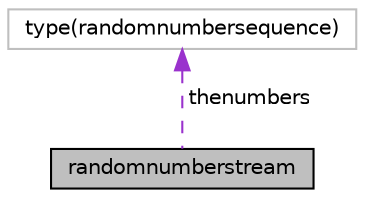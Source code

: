 digraph "randomnumberstream"
{
 // INTERACTIVE_SVG=YES
 // LATEX_PDF_SIZE
  edge [fontname="Helvetica",fontsize="10",labelfontname="Helvetica",labelfontsize="10"];
  node [fontname="Helvetica",fontsize="10",shape=record];
  Node1 [label="randomnumberstream",height=0.2,width=0.4,color="black", fillcolor="grey75", style="filled", fontcolor="black",tooltip="Type to hold a stream of randomly generated numbers."];
  Node2 -> Node1 [dir="back",color="darkorchid3",fontsize="10",style="dashed",label=" thenumbers" ,fontname="Helvetica"];
  Node2 [label="type(randomnumbersequence)",height=0.2,width=0.4,color="grey75", fillcolor="white", style="filled",tooltip=" "];
}

